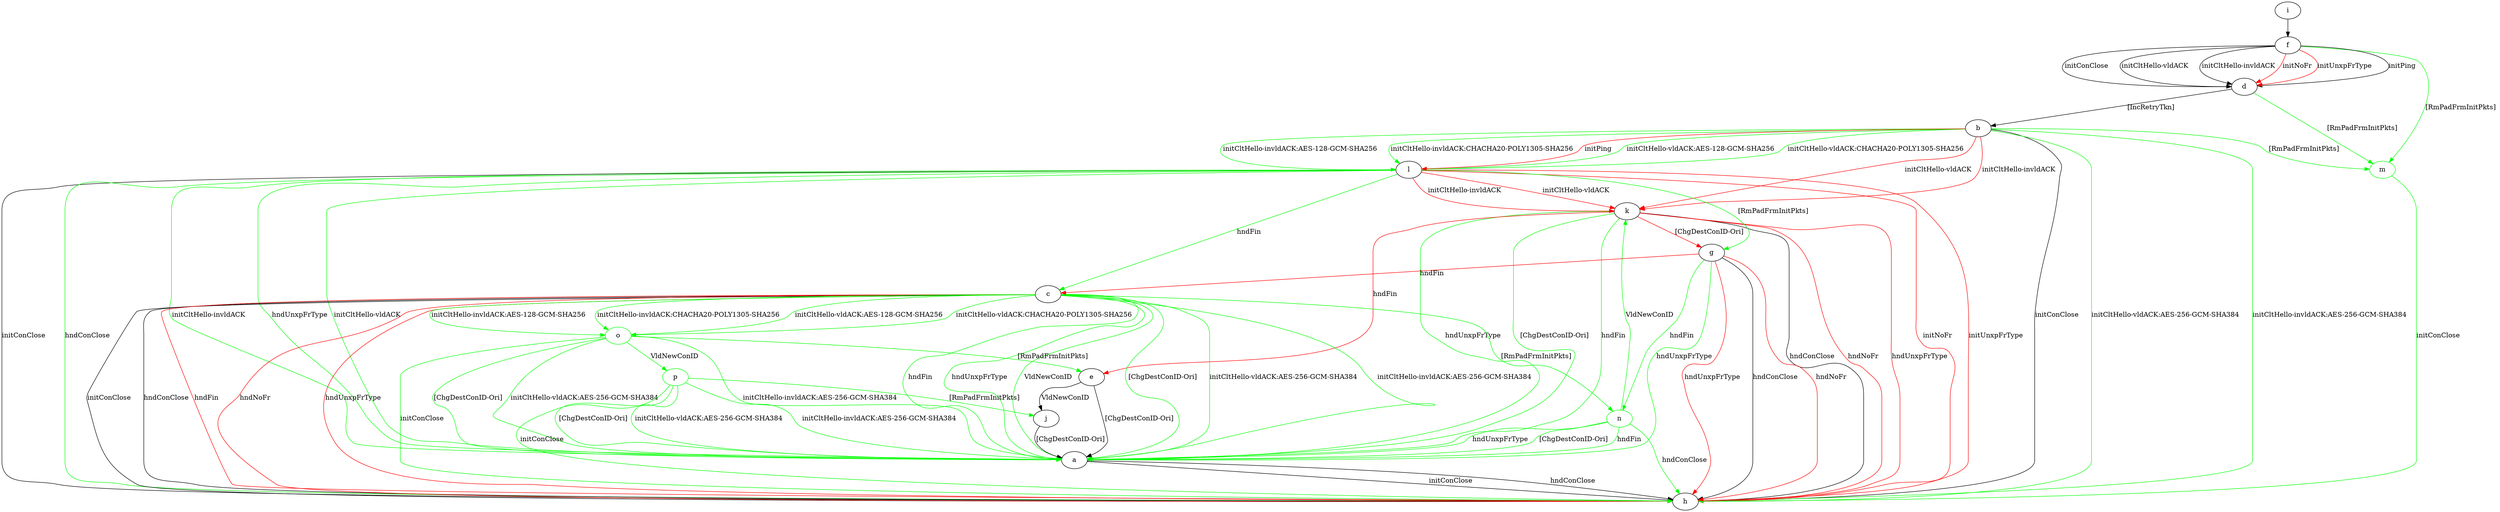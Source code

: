 digraph "" {
	a -> h	[key=0,
		label="initConClose "];
	a -> h	[key=1,
		label="hndConClose "];
	b -> h	[key=0,
		label="initConClose "];
	b -> h	[key=1,
		color=green,
		label="initCltHello-vldACK:AES-256-GCM-SHA384 "];
	b -> h	[key=2,
		color=green,
		label="initCltHello-invldACK:AES-256-GCM-SHA384 "];
	b -> k	[key=0,
		color=red,
		label="initCltHello-vldACK "];
	b -> k	[key=1,
		color=red,
		label="initCltHello-invldACK "];
	b -> l	[key=0,
		color=green,
		label="initCltHello-vldACK:AES-128-GCM-SHA256 "];
	b -> l	[key=1,
		color=green,
		label="initCltHello-vldACK:CHACHA20-POLY1305-SHA256 "];
	b -> l	[key=2,
		color=green,
		label="initCltHello-invldACK:AES-128-GCM-SHA256 "];
	b -> l	[key=3,
		color=green,
		label="initCltHello-invldACK:CHACHA20-POLY1305-SHA256 "];
	b -> l	[key=4,
		color=red,
		label="initPing "];
	m	[color=green];
	b -> m	[key=0,
		color=green,
		label="[RmPadFrmInitPkts] "];
	c -> a	[key=0,
		color=green,
		label="initCltHello-vldACK:AES-256-GCM-SHA384 "];
	c -> a	[key=1,
		color=green,
		label="initCltHello-invldACK:AES-256-GCM-SHA384 "];
	c -> a	[key=2,
		color=green,
		label="hndFin "];
	c -> a	[key=3,
		color=green,
		label="hndUnxpFrType "];
	c -> a	[key=4,
		color=green,
		label="VldNewConID "];
	c -> a	[key=5,
		color=green,
		label="[ChgDestConID-Ori] "];
	c -> h	[key=0,
		label="initConClose "];
	c -> h	[key=1,
		label="hndConClose "];
	c -> h	[key=2,
		color=red,
		label="hndFin "];
	c -> h	[key=3,
		color=red,
		label="hndNoFr "];
	c -> h	[key=4,
		color=red,
		label="hndUnxpFrType "];
	n	[color=green];
	c -> n	[key=0,
		color=green,
		label="[RmPadFrmInitPkts] "];
	o	[color=green];
	c -> o	[key=0,
		color=green,
		label="initCltHello-vldACK:AES-128-GCM-SHA256 "];
	c -> o	[key=1,
		color=green,
		label="initCltHello-vldACK:CHACHA20-POLY1305-SHA256 "];
	c -> o	[key=2,
		color=green,
		label="initCltHello-invldACK:AES-128-GCM-SHA256 "];
	c -> o	[key=3,
		color=green,
		label="initCltHello-invldACK:CHACHA20-POLY1305-SHA256 "];
	d -> b	[key=0,
		label="[IncRetryTkn] "];
	d -> m	[key=0,
		color=green,
		label="[RmPadFrmInitPkts] "];
	e -> a	[key=0,
		label="[ChgDestConID-Ori] "];
	e -> j	[key=0,
		label="VldNewConID "];
	f -> d	[key=0,
		label="initPing "];
	f -> d	[key=1,
		label="initConClose "];
	f -> d	[key=2,
		label="initCltHello-vldACK "];
	f -> d	[key=3,
		label="initCltHello-invldACK "];
	f -> d	[key=4,
		color=red,
		label="initNoFr "];
	f -> d	[key=5,
		color=red,
		label="initUnxpFrType "];
	f -> m	[key=0,
		color=green,
		label="[RmPadFrmInitPkts] "];
	g -> a	[key=0,
		color=green,
		label="hndUnxpFrType "];
	g -> c	[key=0,
		color=red,
		label="hndFin "];
	g -> h	[key=0,
		label="hndConClose "];
	g -> h	[key=1,
		color=red,
		label="hndNoFr "];
	g -> h	[key=2,
		color=red,
		label="hndUnxpFrType "];
	g -> n	[key=0,
		color=green,
		label="hndFin "];
	i -> f	[key=0];
	j -> a	[key=0,
		label="[ChgDestConID-Ori] "];
	k -> a	[key=0,
		color=green,
		label="hndFin "];
	k -> a	[key=1,
		color=green,
		label="hndUnxpFrType "];
	k -> a	[key=2,
		color=green,
		label="[ChgDestConID-Ori] "];
	k -> e	[key=0,
		color=red,
		label="hndFin "];
	k -> g	[key=0,
		color=red,
		label="[ChgDestConID-Ori] "];
	k -> h	[key=0,
		label="hndConClose "];
	k -> h	[key=1,
		color=red,
		label="hndNoFr "];
	k -> h	[key=2,
		color=red,
		label="hndUnxpFrType "];
	l -> a	[key=0,
		color=green,
		label="initCltHello-vldACK "];
	l -> a	[key=1,
		color=green,
		label="initCltHello-invldACK "];
	l -> a	[key=2,
		color=green,
		label="hndUnxpFrType "];
	l -> c	[key=0,
		color=green,
		label="hndFin "];
	l -> g	[key=0,
		color=green,
		label="[RmPadFrmInitPkts] "];
	l -> h	[key=0,
		label="initConClose "];
	l -> h	[key=1,
		color=green,
		label="hndConClose "];
	l -> h	[key=2,
		color=red,
		label="initNoFr "];
	l -> h	[key=3,
		color=red,
		label="initUnxpFrType "];
	l -> k	[key=0,
		color=red,
		label="initCltHello-vldACK "];
	l -> k	[key=1,
		color=red,
		label="initCltHello-invldACK "];
	m -> h	[key=0,
		color=green,
		label="initConClose "];
	n -> a	[key=0,
		color=green,
		label="hndFin "];
	n -> a	[key=1,
		color=green,
		label="hndUnxpFrType "];
	n -> a	[key=2,
		color=green,
		label="[ChgDestConID-Ori] "];
	n -> h	[key=0,
		color=green,
		label="hndConClose "];
	n -> k	[key=0,
		color=green,
		label="VldNewConID "];
	o -> a	[key=0,
		color=green,
		label="initCltHello-vldACK:AES-256-GCM-SHA384 "];
	o -> a	[key=1,
		color=green,
		label="initCltHello-invldACK:AES-256-GCM-SHA384 "];
	o -> a	[key=2,
		color=green,
		label="[ChgDestConID-Ori] "];
	o -> e	[key=0,
		color=green,
		label="[RmPadFrmInitPkts] "];
	o -> h	[key=0,
		color=green,
		label="initConClose "];
	p	[color=green];
	o -> p	[key=0,
		color=green,
		label="VldNewConID "];
	p -> a	[key=0,
		color=green,
		label="initCltHello-vldACK:AES-256-GCM-SHA384 "];
	p -> a	[key=1,
		color=green,
		label="initCltHello-invldACK:AES-256-GCM-SHA384 "];
	p -> a	[key=2,
		color=green,
		label="[ChgDestConID-Ori] "];
	p -> h	[key=0,
		color=green,
		label="initConClose "];
	p -> j	[key=0,
		color=green,
		label="[RmPadFrmInitPkts] "];
}
